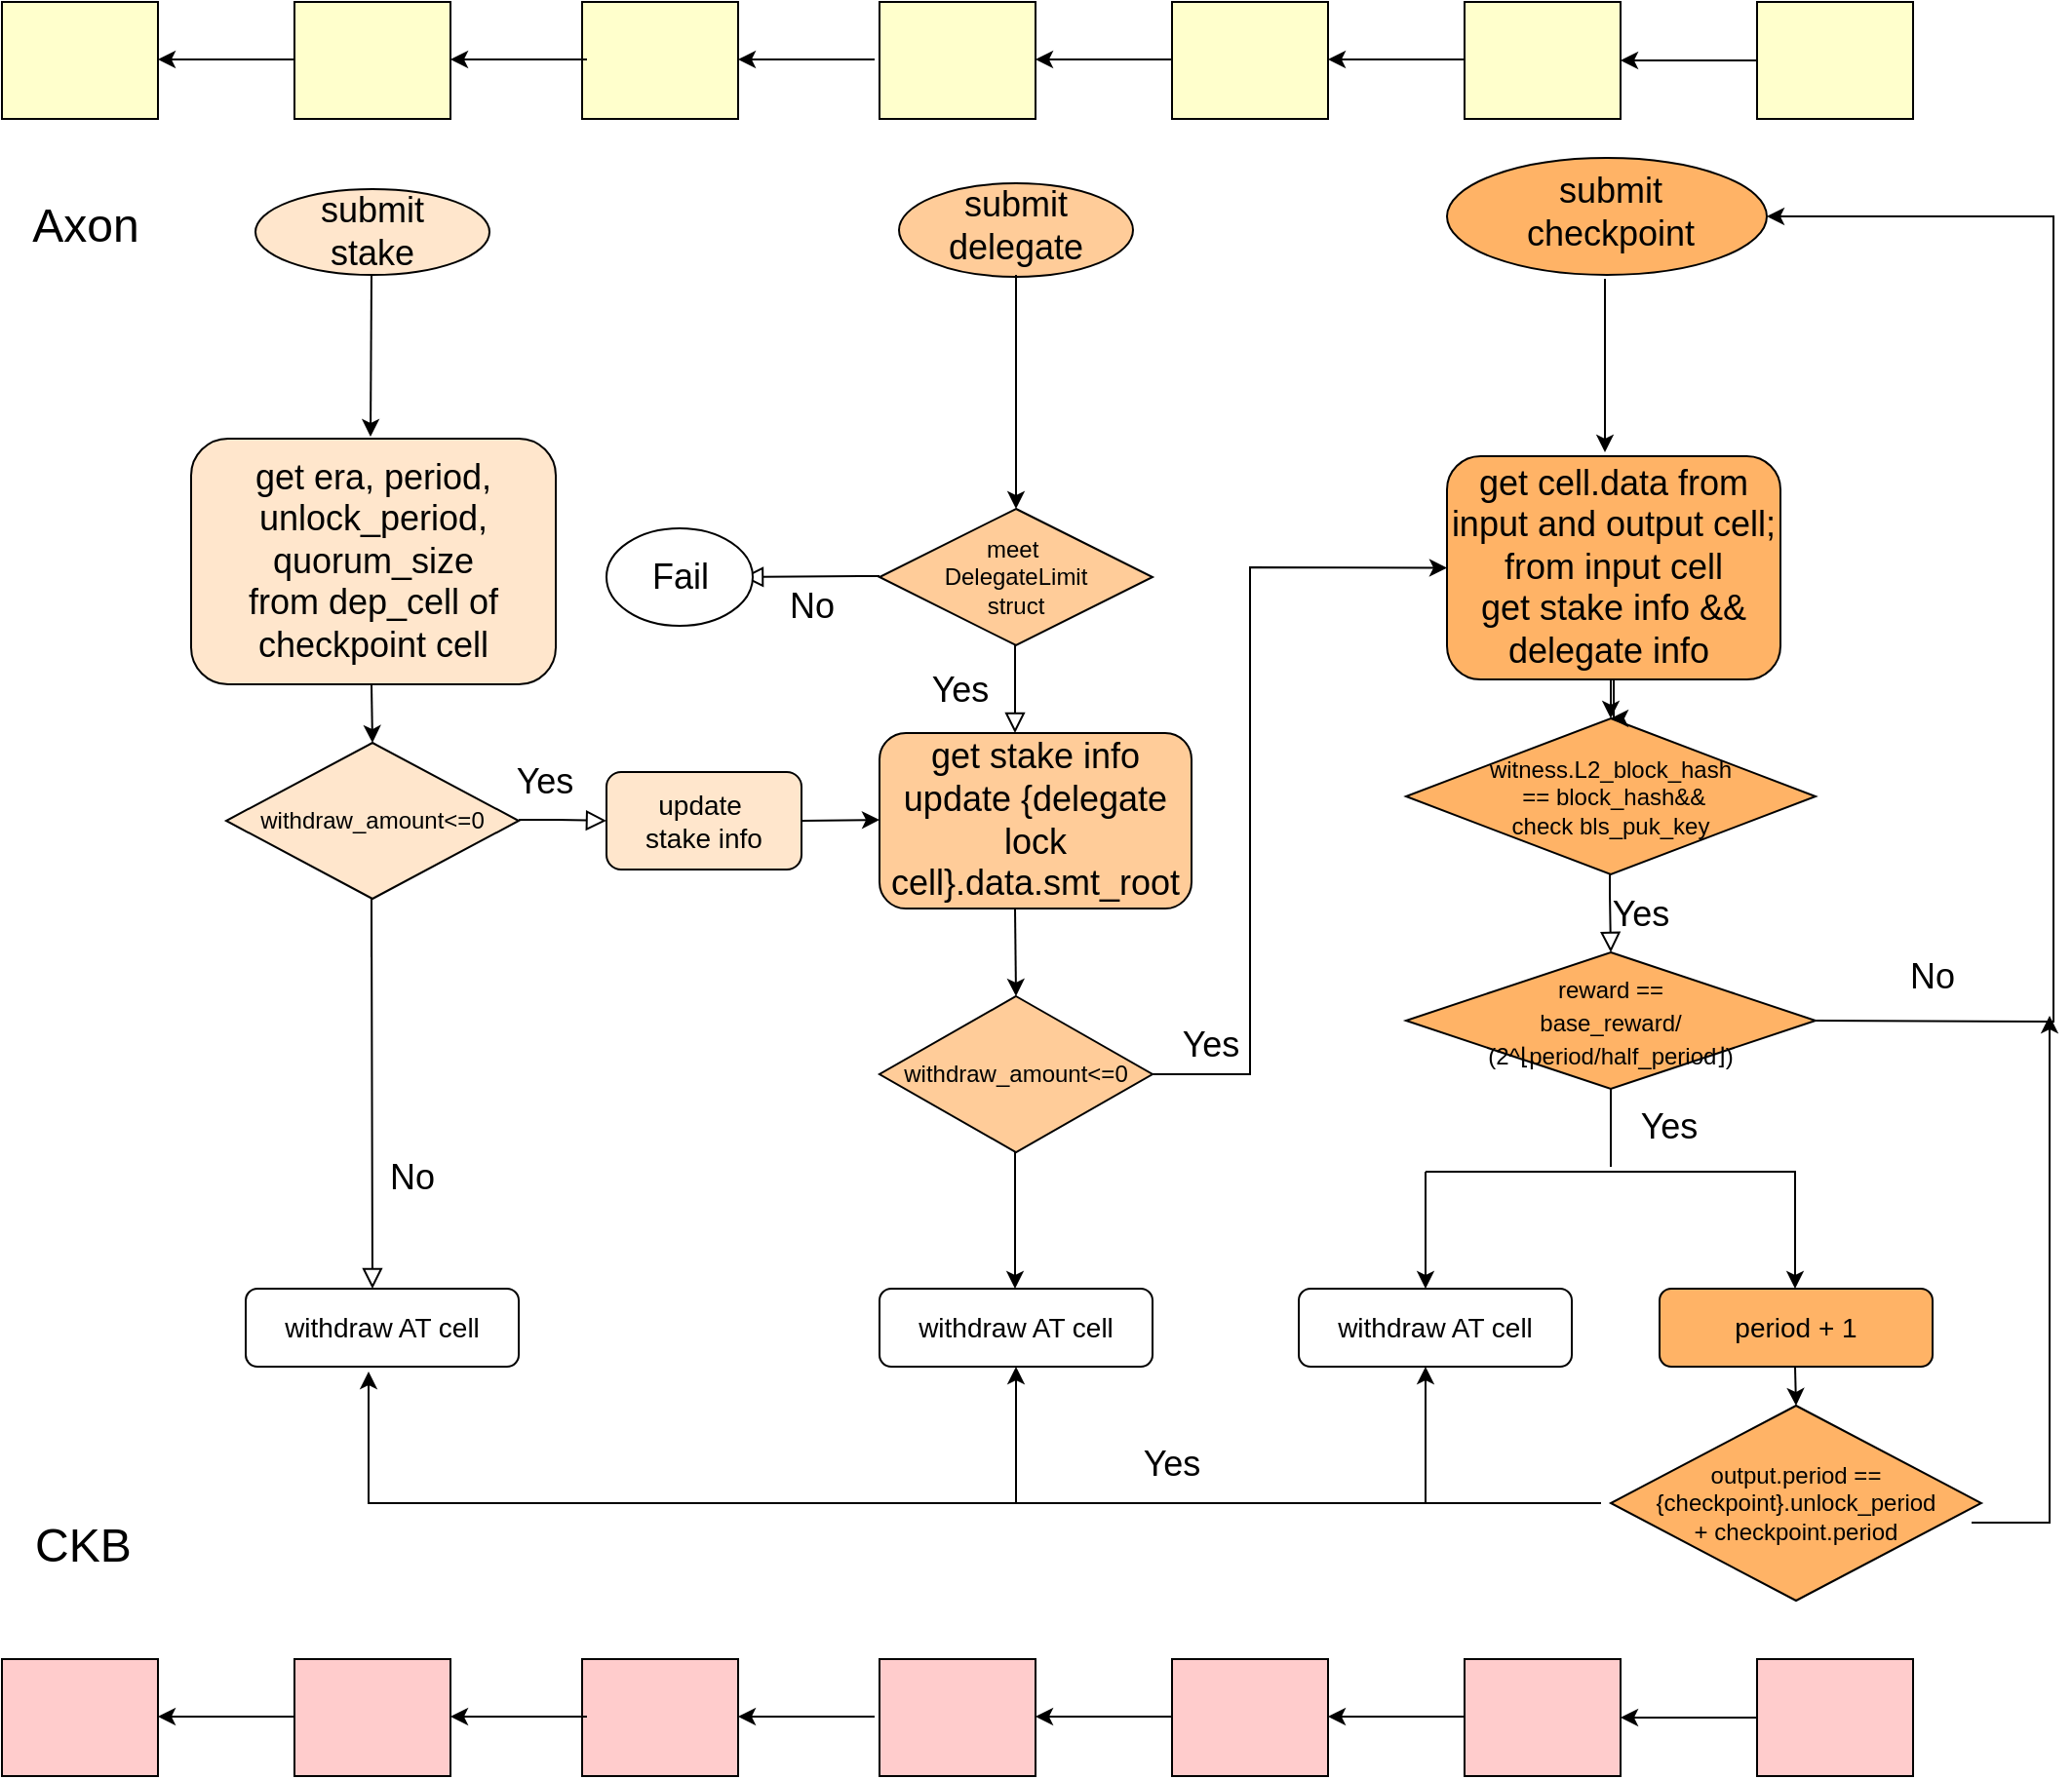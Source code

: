 <mxfile version="20.8.10" type="github">
  <diagram id="C5RBs43oDa-KdzZeNtuy" name="Page-1">
    <mxGraphModel dx="1817" dy="1046" grid="0" gridSize="10" guides="0" tooltips="1" connect="1" arrows="1" fold="1" page="0" pageScale="1" pageWidth="827" pageHeight="1169" math="0" shadow="0">
      <root>
        <mxCell id="WIyWlLk6GJQsqaUBKTNV-0" />
        <mxCell id="WIyWlLk6GJQsqaUBKTNV-1" parent="WIyWlLk6GJQsqaUBKTNV-0" />
        <mxCell id="JFZDc9M5QBFUGFOhNHaX-1" value="" style="ellipse;whiteSpace=wrap;html=1;fillColor=#FFB366;" vertex="1" parent="WIyWlLk6GJQsqaUBKTNV-1">
          <mxGeometry x="501" y="-100" width="164" height="60" as="geometry" />
        </mxCell>
        <mxCell id="JFZDc9M5QBFUGFOhNHaX-2" value="&lt;font style=&quot;font-size: 18px;&quot;&gt;submit&lt;br&gt;checkpoint&lt;/font&gt;" style="text;strokeColor=none;align=center;fillColor=none;html=1;verticalAlign=middle;whiteSpace=wrap;rounded=0;" vertex="1" parent="WIyWlLk6GJQsqaUBKTNV-1">
          <mxGeometry x="530" y="-100" width="110" height="56" as="geometry" />
        </mxCell>
        <mxCell id="JFZDc9M5QBFUGFOhNHaX-8" value="" style="rhombus;whiteSpace=wrap;html=1;fillColor=#FFB366;" vertex="1" parent="WIyWlLk6GJQsqaUBKTNV-1">
          <mxGeometry x="480" y="187.5" width="210" height="80" as="geometry" />
        </mxCell>
        <mxCell id="JFZDc9M5QBFUGFOhNHaX-7" value="witness.L2_block_hash&lt;br&gt;&amp;nbsp;==&amp;nbsp;block_hash&amp;amp;&amp;amp;&lt;br&gt;check&amp;nbsp;bls_puk_key" style="text;strokeColor=none;align=center;fillColor=none;html=1;verticalAlign=middle;whiteSpace=wrap;rounded=0;" vertex="1" parent="WIyWlLk6GJQsqaUBKTNV-1">
          <mxGeometry x="500" y="187.5" width="170" height="80" as="geometry" />
        </mxCell>
        <mxCell id="JFZDc9M5QBFUGFOhNHaX-15" value="" style="rhombus;whiteSpace=wrap;html=1;fontSize=14;fillColor=#FFB366;" vertex="1" parent="WIyWlLk6GJQsqaUBKTNV-1">
          <mxGeometry x="480" y="307.5" width="210" height="70" as="geometry" />
        </mxCell>
        <mxCell id="JFZDc9M5QBFUGFOhNHaX-16" value="&lt;font style=&quot;font-size: 12px;&quot;&gt;reward == base_reward/ (2^⌊period/half_period⌋)&lt;/font&gt;" style="text;strokeColor=none;align=center;fillColor=none;html=1;verticalAlign=middle;whiteSpace=wrap;rounded=0;fontSize=14;" vertex="1" parent="WIyWlLk6GJQsqaUBKTNV-1">
          <mxGeometry x="555" y="327.5" width="60" height="30" as="geometry" />
        </mxCell>
        <mxCell id="JFZDc9M5QBFUGFOhNHaX-29" value="&lt;font style=&quot;font-size: 18px;&quot;&gt;Yes&lt;/font&gt;" style="edgeStyle=orthogonalEdgeStyle;rounded=0;html=1;jettySize=auto;orthogonalLoop=1;fontSize=11;endArrow=block;endFill=0;endSize=8;strokeWidth=1;shadow=0;labelBackgroundColor=none;" edge="1" parent="WIyWlLk6GJQsqaUBKTNV-1">
          <mxGeometry x="0.013" y="15" relative="1" as="geometry">
            <mxPoint as="offset" />
            <mxPoint x="584.5" y="267.5" as="sourcePoint" />
            <mxPoint x="585" y="307.5" as="targetPoint" />
            <Array as="points">
              <mxPoint x="585" y="277.5" />
              <mxPoint x="585" y="277.5" />
            </Array>
          </mxGeometry>
        </mxCell>
        <mxCell id="JFZDc9M5QBFUGFOhNHaX-38" value="" style="ellipse;whiteSpace=wrap;html=1;rounded=0;fontFamily=Helvetica;fontSize=12;fontColor=default;fillColor=#FFE6CC;gradientColor=none;" vertex="1" parent="WIyWlLk6GJQsqaUBKTNV-1">
          <mxGeometry x="-110" y="-84" width="120" height="44" as="geometry" />
        </mxCell>
        <mxCell id="JFZDc9M5QBFUGFOhNHaX-39" value="&lt;font style=&quot;font-size: 18px;&quot;&gt;submit&lt;br&gt;stake&lt;/font&gt;" style="text;strokeColor=none;align=center;fillColor=none;html=1;verticalAlign=middle;whiteSpace=wrap;rounded=0;fontSize=12;fontFamily=Helvetica;fontColor=default;" vertex="1" parent="WIyWlLk6GJQsqaUBKTNV-1">
          <mxGeometry x="-80" y="-80" width="60" height="35" as="geometry" />
        </mxCell>
        <mxCell id="JFZDc9M5QBFUGFOhNHaX-47" value="" style="edgeStyle=orthogonalEdgeStyle;rounded=0;orthogonalLoop=1;jettySize=auto;html=1;fontFamily=Helvetica;fontSize=12;fontColor=default;" edge="1" parent="WIyWlLk6GJQsqaUBKTNV-1" source="JFZDc9M5QBFUGFOhNHaX-41" target="JFZDc9M5QBFUGFOhNHaX-7">
          <mxGeometry relative="1" as="geometry" />
        </mxCell>
        <mxCell id="JFZDc9M5QBFUGFOhNHaX-41" value="&lt;font style=&quot;&quot;&gt;&lt;font style=&quot;font-size: 18px;&quot;&gt;&lt;font style=&quot;&quot;&gt;get cell.data from&lt;br&gt;input and output cell;&lt;br&gt;&lt;/font&gt;from input cell&lt;br&gt;get stake info &amp;amp;&amp;amp;&lt;br&gt;delegate info&amp;nbsp;&lt;/font&gt;&lt;br&gt;&lt;/font&gt;" style="rounded=1;whiteSpace=wrap;html=1;fontSize=12;glass=0;strokeWidth=1;shadow=0;fillColor=#FFB366;" vertex="1" parent="WIyWlLk6GJQsqaUBKTNV-1">
          <mxGeometry x="501" y="53" width="171" height="114.5" as="geometry" />
        </mxCell>
        <mxCell id="JFZDc9M5QBFUGFOhNHaX-43" value="" style="endArrow=classic;html=1;rounded=0;fontSize=12;" edge="1" parent="WIyWlLk6GJQsqaUBKTNV-1">
          <mxGeometry width="50" height="50" relative="1" as="geometry">
            <mxPoint x="582" y="-38" as="sourcePoint" />
            <mxPoint x="582" y="51" as="targetPoint" />
          </mxGeometry>
        </mxCell>
        <mxCell id="JFZDc9M5QBFUGFOhNHaX-44" value="" style="endArrow=classic;html=1;rounded=0;fontSize=12;entryX=0.5;entryY=0;entryDx=0;entryDy=0;" edge="1" parent="WIyWlLk6GJQsqaUBKTNV-1" target="JFZDc9M5QBFUGFOhNHaX-7">
          <mxGeometry width="50" height="50" relative="1" as="geometry">
            <mxPoint x="585" y="167.5" as="sourcePoint" />
            <mxPoint x="584.5" y="198.5" as="targetPoint" />
          </mxGeometry>
        </mxCell>
        <mxCell id="JFZDc9M5QBFUGFOhNHaX-45" value="" style="ellipse;whiteSpace=wrap;html=1;rounded=0;fontFamily=Helvetica;fontSize=12;fontColor=default;fillColor=#FFCC99;gradientColor=none;" vertex="1" parent="WIyWlLk6GJQsqaUBKTNV-1">
          <mxGeometry x="220" y="-87" width="120" height="48" as="geometry" />
        </mxCell>
        <mxCell id="JFZDc9M5QBFUGFOhNHaX-46" value="&lt;font style=&quot;font-size: 18px;&quot;&gt;submit&lt;br&gt;delegate&lt;/font&gt;" style="text;strokeColor=none;align=center;fillColor=none;html=1;verticalAlign=middle;whiteSpace=wrap;rounded=0;fontSize=12;fontFamily=Helvetica;fontColor=default;" vertex="1" parent="WIyWlLk6GJQsqaUBKTNV-1">
          <mxGeometry x="250" y="-82.5" width="60" height="35" as="geometry" />
        </mxCell>
        <mxCell id="JFZDc9M5QBFUGFOhNHaX-50" value="&lt;font style=&quot;&quot;&gt;&lt;font style=&quot;font-size: 18px;&quot;&gt;get&amp;nbsp;era, period, unlock_period,&lt;br&gt;quorum_size&lt;br&gt;from dep_cell of&lt;br&gt;checkpoint cell&lt;/font&gt;&lt;br&gt;&lt;/font&gt;" style="rounded=1;whiteSpace=wrap;html=1;fontSize=12;glass=0;strokeWidth=1;shadow=0;fillColor=#FFE6CC;" vertex="1" parent="WIyWlLk6GJQsqaUBKTNV-1">
          <mxGeometry x="-143" y="44" width="187" height="126" as="geometry" />
        </mxCell>
        <mxCell id="JFZDc9M5QBFUGFOhNHaX-51" value="withdraw_amount&amp;lt;=0" style="rhombus;whiteSpace=wrap;html=1;rounded=0;fontFamily=Helvetica;fontSize=12;fontColor=default;fillColor=#FFE6CC;gradientColor=none;" vertex="1" parent="WIyWlLk6GJQsqaUBKTNV-1">
          <mxGeometry x="-125" y="200" width="150" height="80" as="geometry" />
        </mxCell>
        <mxCell id="JFZDc9M5QBFUGFOhNHaX-53" value="&lt;font style=&quot;font-size: 14px;&quot;&gt;withdraw AT cell&lt;br&gt;&lt;/font&gt;" style="rounded=1;whiteSpace=wrap;html=1;fontSize=12;glass=0;strokeWidth=1;shadow=0;" vertex="1" parent="WIyWlLk6GJQsqaUBKTNV-1">
          <mxGeometry x="-115" y="480" width="140" height="40" as="geometry" />
        </mxCell>
        <mxCell id="JFZDc9M5QBFUGFOhNHaX-55" value="&lt;font style=&quot;font-size: 18px;&quot;&gt;No&lt;/font&gt;" style="rounded=0;html=1;jettySize=auto;orthogonalLoop=1;fontSize=11;endArrow=block;endFill=0;endSize=8;strokeWidth=1;shadow=0;labelBackgroundColor=none;edgeStyle=orthogonalEdgeStyle;" edge="1" parent="WIyWlLk6GJQsqaUBKTNV-1">
          <mxGeometry x="0.5" y="20" relative="1" as="geometry">
            <mxPoint as="offset" />
            <mxPoint x="-50.5" y="310" as="sourcePoint" />
            <mxPoint x="-50" y="480" as="targetPoint" />
            <Array as="points">
              <mxPoint x="-50" y="280" />
            </Array>
          </mxGeometry>
        </mxCell>
        <mxCell id="JFZDc9M5QBFUGFOhNHaX-57" value="&lt;font style=&quot;font-size: 14px;&quot;&gt;update&amp;nbsp;&lt;br&gt;stake info&lt;br&gt;&lt;/font&gt;" style="rounded=1;whiteSpace=wrap;html=1;fontSize=12;glass=0;strokeWidth=1;shadow=0;fillColor=#FFE6CC;" vertex="1" parent="WIyWlLk6GJQsqaUBKTNV-1">
          <mxGeometry x="70" y="215" width="100" height="50" as="geometry" />
        </mxCell>
        <mxCell id="JFZDc9M5QBFUGFOhNHaX-58" value="&lt;font style=&quot;&quot;&gt;&lt;font style=&quot;font-size: 18px;&quot;&gt;get stake info&lt;br&gt;update {delegate lock cell}.data.smt_root&lt;/font&gt;&lt;br&gt;&lt;/font&gt;" style="rounded=1;whiteSpace=wrap;html=1;fontSize=12;glass=0;strokeWidth=1;shadow=0;fillColor=#FFCC99;" vertex="1" parent="WIyWlLk6GJQsqaUBKTNV-1">
          <mxGeometry x="210" y="195" width="160" height="90" as="geometry" />
        </mxCell>
        <mxCell id="JFZDc9M5QBFUGFOhNHaX-60" value="&lt;font style=&quot;font-size: 18px;&quot;&gt;Yes&lt;/font&gt;" style="edgeStyle=orthogonalEdgeStyle;rounded=0;html=1;jettySize=auto;orthogonalLoop=1;fontSize=11;endArrow=block;endFill=0;endSize=8;strokeWidth=1;shadow=0;labelBackgroundColor=none;" edge="1" parent="WIyWlLk6GJQsqaUBKTNV-1">
          <mxGeometry x="-0.429" y="20" relative="1" as="geometry">
            <mxPoint as="offset" />
            <mxPoint x="25" y="239.5" as="sourcePoint" />
            <mxPoint x="70" y="240" as="targetPoint" />
            <Array as="points">
              <mxPoint x="45" y="239.5" />
              <mxPoint x="45" y="239.5" />
            </Array>
          </mxGeometry>
        </mxCell>
        <mxCell id="JFZDc9M5QBFUGFOhNHaX-63" value="" style="endArrow=classic;html=1;rounded=0;fontSize=12;" edge="1" parent="WIyWlLk6GJQsqaUBKTNV-1">
          <mxGeometry width="50" height="50" relative="1" as="geometry">
            <mxPoint x="770" y="600" as="sourcePoint" />
            <mxPoint x="810" y="340" as="targetPoint" />
            <Array as="points">
              <mxPoint x="810" y="600" />
            </Array>
          </mxGeometry>
        </mxCell>
        <mxCell id="JFZDc9M5QBFUGFOhNHaX-64" value="" style="endArrow=classic;html=1;rounded=0;fontSize=12;" edge="1" parent="WIyWlLk6GJQsqaUBKTNV-1">
          <mxGeometry width="50" height="50" relative="1" as="geometry">
            <mxPoint x="170" y="240" as="sourcePoint" />
            <mxPoint x="210" y="239.5" as="targetPoint" />
          </mxGeometry>
        </mxCell>
        <mxCell id="JFZDc9M5QBFUGFOhNHaX-65" value="" style="endArrow=classic;html=1;rounded=0;fontSize=12;exitX=1;exitY=0.5;exitDx=0;exitDy=0;entryX=0;entryY=0.5;entryDx=0;entryDy=0;" edge="1" parent="WIyWlLk6GJQsqaUBKTNV-1" source="JFZDc9M5QBFUGFOhNHaX-77" target="JFZDc9M5QBFUGFOhNHaX-41">
          <mxGeometry width="50" height="50" relative="1" as="geometry">
            <mxPoint x="370" y="239.5" as="sourcePoint" />
            <mxPoint x="510" y="120" as="targetPoint" />
            <Array as="points">
              <mxPoint x="400" y="370" />
              <mxPoint x="400" y="240" />
              <mxPoint x="400" y="110" />
            </Array>
          </mxGeometry>
        </mxCell>
        <mxCell id="JFZDc9M5QBFUGFOhNHaX-66" value="meet&amp;nbsp;&lt;br&gt;DelegateLimit&lt;br&gt;struct" style="rhombus;whiteSpace=wrap;html=1;rounded=0;fontFamily=Helvetica;fontSize=12;fontColor=default;fillColor=#FFCC99;gradientColor=none;" vertex="1" parent="WIyWlLk6GJQsqaUBKTNV-1">
          <mxGeometry x="210" y="80" width="140" height="70" as="geometry" />
        </mxCell>
        <mxCell id="JFZDc9M5QBFUGFOhNHaX-67" value="" style="endArrow=classic;html=1;rounded=0;fontFamily=Helvetica;fontSize=12;fontColor=default;entryX=0.5;entryY=0;entryDx=0;entryDy=0;" edge="1" parent="WIyWlLk6GJQsqaUBKTNV-1" target="JFZDc9M5QBFUGFOhNHaX-66">
          <mxGeometry width="50" height="50" relative="1" as="geometry">
            <mxPoint x="280" y="-40" as="sourcePoint" />
            <mxPoint x="250" y="60" as="targetPoint" />
          </mxGeometry>
        </mxCell>
        <mxCell id="JFZDc9M5QBFUGFOhNHaX-68" value="" style="endArrow=classic;html=1;rounded=0;fontFamily=Helvetica;fontSize=12;fontColor=default;" edge="1" parent="WIyWlLk6GJQsqaUBKTNV-1">
          <mxGeometry width="50" height="50" relative="1" as="geometry">
            <mxPoint x="-50.5" y="-40" as="sourcePoint" />
            <mxPoint x="-51" y="43" as="targetPoint" />
          </mxGeometry>
        </mxCell>
        <mxCell id="JFZDc9M5QBFUGFOhNHaX-70" value="&lt;font style=&quot;font-size: 18px;&quot;&gt;No&lt;/font&gt;" style="rounded=0;html=1;jettySize=auto;orthogonalLoop=1;fontSize=11;endArrow=block;endFill=0;endSize=8;strokeWidth=1;shadow=0;labelBackgroundColor=none;edgeStyle=orthogonalEdgeStyle;" edge="1" parent="WIyWlLk6GJQsqaUBKTNV-1">
          <mxGeometry y="15" relative="1" as="geometry">
            <mxPoint as="offset" />
            <mxPoint x="210" y="114.5" as="sourcePoint" />
            <mxPoint x="140" y="115" as="targetPoint" />
            <Array as="points">
              <mxPoint x="200" y="114.5" />
              <mxPoint x="200" y="114.5" />
            </Array>
          </mxGeometry>
        </mxCell>
        <mxCell id="JFZDc9M5QBFUGFOhNHaX-71" value="" style="ellipse;whiteSpace=wrap;html=1;rounded=0;fontFamily=Helvetica;fontSize=12;fontColor=default;fillColor=#FFFFFF;gradientColor=none;" vertex="1" parent="WIyWlLk6GJQsqaUBKTNV-1">
          <mxGeometry x="70" y="90" width="75" height="50" as="geometry" />
        </mxCell>
        <mxCell id="JFZDc9M5QBFUGFOhNHaX-72" value="&lt;font style=&quot;font-size: 18px;&quot;&gt;Fail&lt;/font&gt;" style="text;strokeColor=none;align=center;fillColor=none;html=1;verticalAlign=middle;whiteSpace=wrap;rounded=0;fontSize=12;fontFamily=Helvetica;fontColor=default;" vertex="1" parent="WIyWlLk6GJQsqaUBKTNV-1">
          <mxGeometry x="77.5" y="100" width="60" height="30" as="geometry" />
        </mxCell>
        <mxCell id="JFZDc9M5QBFUGFOhNHaX-74" value="&lt;font style=&quot;font-size: 18px;&quot;&gt;Yes&lt;/font&gt;" style="edgeStyle=orthogonalEdgeStyle;rounded=0;html=1;jettySize=auto;orthogonalLoop=1;fontSize=11;endArrow=block;endFill=0;endSize=8;strokeWidth=1;shadow=0;labelBackgroundColor=none;" edge="1" parent="WIyWlLk6GJQsqaUBKTNV-1" source="JFZDc9M5QBFUGFOhNHaX-66">
          <mxGeometry x="0.016" y="-29" relative="1" as="geometry">
            <mxPoint as="offset" />
            <mxPoint x="280" y="110" as="sourcePoint" />
            <mxPoint x="279.5" y="195" as="targetPoint" />
            <Array as="points" />
          </mxGeometry>
        </mxCell>
        <mxCell id="JFZDc9M5QBFUGFOhNHaX-76" value="" style="endArrow=classic;html=1;rounded=0;fontSize=12;" edge="1" parent="WIyWlLk6GJQsqaUBKTNV-1">
          <mxGeometry width="50" height="50" relative="1" as="geometry">
            <mxPoint x="-50.5" y="170" as="sourcePoint" />
            <mxPoint x="-50" y="200" as="targetPoint" />
          </mxGeometry>
        </mxCell>
        <mxCell id="JFZDc9M5QBFUGFOhNHaX-77" value="withdraw_amount&amp;lt;=0" style="rhombus;whiteSpace=wrap;html=1;rounded=0;fontFamily=Helvetica;fontSize=12;fontColor=default;fillColor=#FFCC99;gradientColor=none;" vertex="1" parent="WIyWlLk6GJQsqaUBKTNV-1">
          <mxGeometry x="210" y="330" width="140" height="80" as="geometry" />
        </mxCell>
        <mxCell id="JFZDc9M5QBFUGFOhNHaX-78" value="&lt;font style=&quot;font-size: 18px;&quot;&gt;Yes&lt;/font&gt;" style="text;strokeColor=none;align=center;fillColor=none;html=1;verticalAlign=middle;whiteSpace=wrap;rounded=0;fontSize=12;fontFamily=Helvetica;fontColor=default;" vertex="1" parent="WIyWlLk6GJQsqaUBKTNV-1">
          <mxGeometry x="350" y="340" width="60" height="30" as="geometry" />
        </mxCell>
        <mxCell id="JFZDc9M5QBFUGFOhNHaX-79" value="" style="endArrow=classic;html=1;rounded=0;fontSize=12;" edge="1" parent="WIyWlLk6GJQsqaUBKTNV-1">
          <mxGeometry width="50" height="50" relative="1" as="geometry">
            <mxPoint x="279.5" y="285" as="sourcePoint" />
            <mxPoint x="280" y="330" as="targetPoint" />
          </mxGeometry>
        </mxCell>
        <mxCell id="JFZDc9M5QBFUGFOhNHaX-81" value="&lt;font style=&quot;font-size: 14px;&quot;&gt;withdraw AT cell&lt;br&gt;&lt;/font&gt;" style="rounded=1;whiteSpace=wrap;html=1;fontSize=12;glass=0;strokeWidth=1;shadow=0;" vertex="1" parent="WIyWlLk6GJQsqaUBKTNV-1">
          <mxGeometry x="210" y="480" width="140" height="40" as="geometry" />
        </mxCell>
        <mxCell id="JFZDc9M5QBFUGFOhNHaX-82" value="" style="endArrow=classic;html=1;rounded=0;fontSize=12;entryX=0.5;entryY=1;entryDx=0;entryDy=0;" edge="1" parent="WIyWlLk6GJQsqaUBKTNV-1" target="JFZDc9M5QBFUGFOhNHaX-81">
          <mxGeometry width="50" height="50" relative="1" as="geometry">
            <mxPoint x="280" y="590" as="sourcePoint" />
            <mxPoint x="-290" y="500" as="targetPoint" />
          </mxGeometry>
        </mxCell>
        <mxCell id="JFZDc9M5QBFUGFOhNHaX-83" value="" style="rhombus;whiteSpace=wrap;html=1;rounded=0;fontFamily=Helvetica;fontSize=12;fontColor=default;fillColor=#FFB366;gradientColor=none;" vertex="1" parent="WIyWlLk6GJQsqaUBKTNV-1">
          <mxGeometry x="585" y="540" width="190" height="100" as="geometry" />
        </mxCell>
        <mxCell id="JFZDc9M5QBFUGFOhNHaX-86" value="&lt;font style=&quot;font-size: 18px;&quot;&gt;Yes&lt;/font&gt;" style="text;strokeColor=none;align=center;fillColor=none;html=1;verticalAlign=middle;whiteSpace=wrap;rounded=0;fontSize=12;fontFamily=Helvetica;fontColor=default;" vertex="1" parent="WIyWlLk6GJQsqaUBKTNV-1">
          <mxGeometry x="330" y="555" width="60" height="30" as="geometry" />
        </mxCell>
        <mxCell id="JFZDc9M5QBFUGFOhNHaX-92" value="" style="rounded=0;whiteSpace=wrap;html=1;fontFamily=Helvetica;fontSize=12;fontColor=default;fillColor=#FFFFCC;gradientColor=none;" vertex="1" parent="WIyWlLk6GJQsqaUBKTNV-1">
          <mxGeometry x="-240" y="-180" width="80" height="60" as="geometry" />
        </mxCell>
        <mxCell id="JFZDc9M5QBFUGFOhNHaX-93" value="" style="rounded=0;whiteSpace=wrap;html=1;fontFamily=Helvetica;fontSize=12;fontColor=default;fillColor=#FFFFCC;gradientColor=none;" vertex="1" parent="WIyWlLk6GJQsqaUBKTNV-1">
          <mxGeometry x="-90" y="-180" width="80" height="60" as="geometry" />
        </mxCell>
        <mxCell id="JFZDc9M5QBFUGFOhNHaX-94" value="" style="rounded=0;whiteSpace=wrap;html=1;fontFamily=Helvetica;fontSize=12;fontColor=default;fillColor=#FFFFCC;gradientColor=none;" vertex="1" parent="WIyWlLk6GJQsqaUBKTNV-1">
          <mxGeometry x="57.5" y="-180" width="80" height="60" as="geometry" />
        </mxCell>
        <mxCell id="JFZDc9M5QBFUGFOhNHaX-95" value="" style="rounded=0;whiteSpace=wrap;html=1;fontFamily=Helvetica;fontSize=12;fontColor=default;fillColor=#FFFFCC;gradientColor=none;" vertex="1" parent="WIyWlLk6GJQsqaUBKTNV-1">
          <mxGeometry x="210" y="-180" width="80" height="60" as="geometry" />
        </mxCell>
        <mxCell id="JFZDc9M5QBFUGFOhNHaX-96" value="" style="rounded=0;whiteSpace=wrap;html=1;fontFamily=Helvetica;fontSize=12;fontColor=default;fillColor=#FFFFCC;gradientColor=none;" vertex="1" parent="WIyWlLk6GJQsqaUBKTNV-1">
          <mxGeometry x="360" y="-180" width="80" height="60" as="geometry" />
        </mxCell>
        <mxCell id="JFZDc9M5QBFUGFOhNHaX-97" value="" style="rounded=0;whiteSpace=wrap;html=1;fontFamily=Helvetica;fontSize=12;fontColor=default;fillColor=#FFFFCC;gradientColor=none;" vertex="1" parent="WIyWlLk6GJQsqaUBKTNV-1">
          <mxGeometry x="510" y="-180" width="80" height="60" as="geometry" />
        </mxCell>
        <mxCell id="JFZDc9M5QBFUGFOhNHaX-98" value="" style="rounded=0;whiteSpace=wrap;html=1;fontFamily=Helvetica;fontSize=12;fontColor=default;fillColor=#FFFFCC;gradientColor=none;" vertex="1" parent="WIyWlLk6GJQsqaUBKTNV-1">
          <mxGeometry x="660" y="-180" width="80" height="60" as="geometry" />
        </mxCell>
        <mxCell id="JFZDc9M5QBFUGFOhNHaX-101" value="" style="endArrow=classic;html=1;rounded=0;fontFamily=Helvetica;fontSize=12;fontColor=default;" edge="1" parent="WIyWlLk6GJQsqaUBKTNV-1">
          <mxGeometry width="50" height="50" relative="1" as="geometry">
            <mxPoint x="-90" y="-150.5" as="sourcePoint" />
            <mxPoint x="-160" y="-150.5" as="targetPoint" />
          </mxGeometry>
        </mxCell>
        <mxCell id="JFZDc9M5QBFUGFOhNHaX-102" value="" style="endArrow=classic;html=1;rounded=0;fontFamily=Helvetica;fontSize=12;fontColor=default;" edge="1" parent="WIyWlLk6GJQsqaUBKTNV-1">
          <mxGeometry width="50" height="50" relative="1" as="geometry">
            <mxPoint x="60" y="-150.5" as="sourcePoint" />
            <mxPoint x="-10" y="-150.5" as="targetPoint" />
          </mxGeometry>
        </mxCell>
        <mxCell id="JFZDc9M5QBFUGFOhNHaX-103" value="" style="endArrow=classic;html=1;rounded=0;fontFamily=Helvetica;fontSize=12;fontColor=default;" edge="1" parent="WIyWlLk6GJQsqaUBKTNV-1">
          <mxGeometry width="50" height="50" relative="1" as="geometry">
            <mxPoint x="207.5" y="-150.5" as="sourcePoint" />
            <mxPoint x="137.5" y="-150.5" as="targetPoint" />
          </mxGeometry>
        </mxCell>
        <mxCell id="JFZDc9M5QBFUGFOhNHaX-104" value="" style="endArrow=classic;html=1;rounded=0;fontFamily=Helvetica;fontSize=12;fontColor=default;" edge="1" parent="WIyWlLk6GJQsqaUBKTNV-1">
          <mxGeometry width="50" height="50" relative="1" as="geometry">
            <mxPoint x="360" y="-150.5" as="sourcePoint" />
            <mxPoint x="290" y="-150.5" as="targetPoint" />
          </mxGeometry>
        </mxCell>
        <mxCell id="JFZDc9M5QBFUGFOhNHaX-105" value="" style="endArrow=classic;html=1;rounded=0;fontFamily=Helvetica;fontSize=12;fontColor=default;" edge="1" parent="WIyWlLk6GJQsqaUBKTNV-1">
          <mxGeometry width="50" height="50" relative="1" as="geometry">
            <mxPoint x="510" y="-150.5" as="sourcePoint" />
            <mxPoint x="440" y="-150.5" as="targetPoint" />
          </mxGeometry>
        </mxCell>
        <mxCell id="JFZDc9M5QBFUGFOhNHaX-106" value="" style="endArrow=classic;html=1;rounded=0;fontFamily=Helvetica;fontSize=12;fontColor=default;" edge="1" parent="WIyWlLk6GJQsqaUBKTNV-1">
          <mxGeometry width="50" height="50" relative="1" as="geometry">
            <mxPoint x="660" y="-150" as="sourcePoint" />
            <mxPoint x="590" y="-150" as="targetPoint" />
          </mxGeometry>
        </mxCell>
        <mxCell id="JFZDc9M5QBFUGFOhNHaX-107" value="&lt;font style=&quot;font-size: 24px;&quot;&gt;Axon&lt;/font&gt;" style="text;strokeColor=none;align=center;fillColor=none;html=1;verticalAlign=middle;whiteSpace=wrap;rounded=0;fontSize=12;fontFamily=Helvetica;fontColor=default;" vertex="1" parent="WIyWlLk6GJQsqaUBKTNV-1">
          <mxGeometry x="-227" y="-80" width="60" height="30" as="geometry" />
        </mxCell>
        <mxCell id="JFZDc9M5QBFUGFOhNHaX-109" value="" style="rounded=0;whiteSpace=wrap;html=1;fontFamily=Helvetica;fontSize=12;fontColor=default;fillColor=#FFCCCC;gradientColor=none;" vertex="1" parent="WIyWlLk6GJQsqaUBKTNV-1">
          <mxGeometry x="-240" y="670" width="80" height="60" as="geometry" />
        </mxCell>
        <mxCell id="JFZDc9M5QBFUGFOhNHaX-110" value="" style="rounded=0;whiteSpace=wrap;html=1;fontFamily=Helvetica;fontSize=12;fontColor=default;fillColor=#FFCCCC;gradientColor=none;" vertex="1" parent="WIyWlLk6GJQsqaUBKTNV-1">
          <mxGeometry x="-90" y="670" width="80" height="60" as="geometry" />
        </mxCell>
        <mxCell id="JFZDc9M5QBFUGFOhNHaX-111" value="" style="rounded=0;whiteSpace=wrap;html=1;fontFamily=Helvetica;fontSize=12;fontColor=default;fillColor=#FFCCCC;gradientColor=none;" vertex="1" parent="WIyWlLk6GJQsqaUBKTNV-1">
          <mxGeometry x="57.5" y="670" width="80" height="60" as="geometry" />
        </mxCell>
        <mxCell id="JFZDc9M5QBFUGFOhNHaX-112" value="" style="rounded=0;whiteSpace=wrap;html=1;fontFamily=Helvetica;fontSize=12;fontColor=default;fillColor=#FFCCCC;gradientColor=none;" vertex="1" parent="WIyWlLk6GJQsqaUBKTNV-1">
          <mxGeometry x="210" y="670" width="80" height="60" as="geometry" />
        </mxCell>
        <mxCell id="JFZDc9M5QBFUGFOhNHaX-113" value="" style="rounded=0;whiteSpace=wrap;html=1;fontFamily=Helvetica;fontSize=12;fontColor=default;fillColor=#FFCCCC;gradientColor=none;" vertex="1" parent="WIyWlLk6GJQsqaUBKTNV-1">
          <mxGeometry x="360" y="670" width="80" height="60" as="geometry" />
        </mxCell>
        <mxCell id="JFZDc9M5QBFUGFOhNHaX-114" value="" style="rounded=0;whiteSpace=wrap;html=1;fontFamily=Helvetica;fontSize=12;fontColor=default;fillColor=#FFCCCC;gradientColor=none;" vertex="1" parent="WIyWlLk6GJQsqaUBKTNV-1">
          <mxGeometry x="510" y="670" width="80" height="60" as="geometry" />
        </mxCell>
        <mxCell id="JFZDc9M5QBFUGFOhNHaX-115" value="" style="rounded=0;whiteSpace=wrap;html=1;fontFamily=Helvetica;fontSize=12;fontColor=default;fillColor=#FFCCCC;gradientColor=none;" vertex="1" parent="WIyWlLk6GJQsqaUBKTNV-1">
          <mxGeometry x="660" y="670" width="80" height="60" as="geometry" />
        </mxCell>
        <mxCell id="JFZDc9M5QBFUGFOhNHaX-117" value="" style="endArrow=classic;html=1;rounded=0;fontFamily=Helvetica;fontSize=12;fontColor=default;" edge="1" parent="WIyWlLk6GJQsqaUBKTNV-1">
          <mxGeometry width="50" height="50" relative="1" as="geometry">
            <mxPoint x="-90" y="699.5" as="sourcePoint" />
            <mxPoint x="-160" y="699.5" as="targetPoint" />
          </mxGeometry>
        </mxCell>
        <mxCell id="JFZDc9M5QBFUGFOhNHaX-118" value="" style="endArrow=classic;html=1;rounded=0;fontFamily=Helvetica;fontSize=12;fontColor=default;" edge="1" parent="WIyWlLk6GJQsqaUBKTNV-1">
          <mxGeometry width="50" height="50" relative="1" as="geometry">
            <mxPoint x="60" y="699.5" as="sourcePoint" />
            <mxPoint x="-10" y="699.5" as="targetPoint" />
          </mxGeometry>
        </mxCell>
        <mxCell id="JFZDc9M5QBFUGFOhNHaX-119" value="" style="endArrow=classic;html=1;rounded=0;fontFamily=Helvetica;fontSize=12;fontColor=default;" edge="1" parent="WIyWlLk6GJQsqaUBKTNV-1">
          <mxGeometry width="50" height="50" relative="1" as="geometry">
            <mxPoint x="207.5" y="699.5" as="sourcePoint" />
            <mxPoint x="137.5" y="699.5" as="targetPoint" />
          </mxGeometry>
        </mxCell>
        <mxCell id="JFZDc9M5QBFUGFOhNHaX-120" value="" style="endArrow=classic;html=1;rounded=0;fontFamily=Helvetica;fontSize=12;fontColor=default;" edge="1" parent="WIyWlLk6GJQsqaUBKTNV-1">
          <mxGeometry width="50" height="50" relative="1" as="geometry">
            <mxPoint x="360" y="699.5" as="sourcePoint" />
            <mxPoint x="290" y="699.5" as="targetPoint" />
          </mxGeometry>
        </mxCell>
        <mxCell id="JFZDc9M5QBFUGFOhNHaX-121" value="" style="endArrow=classic;html=1;rounded=0;fontFamily=Helvetica;fontSize=12;fontColor=default;" edge="1" parent="WIyWlLk6GJQsqaUBKTNV-1">
          <mxGeometry width="50" height="50" relative="1" as="geometry">
            <mxPoint x="510" y="699.5" as="sourcePoint" />
            <mxPoint x="440" y="699.5" as="targetPoint" />
          </mxGeometry>
        </mxCell>
        <mxCell id="JFZDc9M5QBFUGFOhNHaX-122" value="" style="endArrow=classic;html=1;rounded=0;fontFamily=Helvetica;fontSize=12;fontColor=default;" edge="1" parent="WIyWlLk6GJQsqaUBKTNV-1">
          <mxGeometry width="50" height="50" relative="1" as="geometry">
            <mxPoint x="660" y="700" as="sourcePoint" />
            <mxPoint x="590" y="700" as="targetPoint" />
          </mxGeometry>
        </mxCell>
        <mxCell id="JFZDc9M5QBFUGFOhNHaX-123" value="CKB&amp;nbsp;" style="text;strokeColor=none;align=center;fillColor=none;html=1;verticalAlign=middle;whiteSpace=wrap;rounded=0;fontSize=24;fontFamily=Helvetica;fontColor=default;" vertex="1" parent="WIyWlLk6GJQsqaUBKTNV-1">
          <mxGeometry x="-225" y="597" width="60" height="30" as="geometry" />
        </mxCell>
        <mxCell id="JFZDc9M5QBFUGFOhNHaX-124" value="&lt;font style=&quot;font-size: 14px;&quot;&gt;period + 1&lt;br&gt;&lt;/font&gt;" style="rounded=1;whiteSpace=wrap;html=1;fontSize=12;glass=0;strokeWidth=1;shadow=0;fillColor=#FFB366;" vertex="1" parent="WIyWlLk6GJQsqaUBKTNV-1">
          <mxGeometry x="610" y="480" width="140" height="40" as="geometry" />
        </mxCell>
        <mxCell id="JFZDc9M5QBFUGFOhNHaX-125" value="&lt;font style=&quot;font-size: 14px;&quot;&gt;withdraw AT cell&lt;br&gt;&lt;/font&gt;" style="rounded=1;whiteSpace=wrap;html=1;fontSize=12;glass=0;strokeWidth=1;shadow=0;" vertex="1" parent="WIyWlLk6GJQsqaUBKTNV-1">
          <mxGeometry x="425" y="480" width="140" height="40" as="geometry" />
        </mxCell>
        <mxCell id="JFZDc9M5QBFUGFOhNHaX-126" value="" style="endArrow=classic;html=1;rounded=0;fontSize=12;" edge="1" parent="WIyWlLk6GJQsqaUBKTNV-1">
          <mxGeometry width="50" height="50" relative="1" as="geometry">
            <mxPoint x="490" y="590" as="sourcePoint" />
            <mxPoint x="490" y="520" as="targetPoint" />
          </mxGeometry>
        </mxCell>
        <mxCell id="JFZDc9M5QBFUGFOhNHaX-127" value="" style="endArrow=classic;html=1;rounded=0;fontSize=12;entryX=0.45;entryY=1.063;entryDx=0;entryDy=0;entryPerimeter=0;" edge="1" parent="WIyWlLk6GJQsqaUBKTNV-1" target="JFZDc9M5QBFUGFOhNHaX-53">
          <mxGeometry width="50" height="50" relative="1" as="geometry">
            <mxPoint x="580" y="590" as="sourcePoint" />
            <mxPoint x="-50" y="590" as="targetPoint" />
            <Array as="points">
              <mxPoint x="-52" y="590" />
            </Array>
          </mxGeometry>
        </mxCell>
        <mxCell id="JFZDc9M5QBFUGFOhNHaX-129" value="" style="endArrow=classic;html=1;rounded=0;fontSize=12;" edge="1" parent="WIyWlLk6GJQsqaUBKTNV-1">
          <mxGeometry width="50" height="50" relative="1" as="geometry">
            <mxPoint x="279.5" y="410" as="sourcePoint" />
            <mxPoint x="279.5" y="480" as="targetPoint" />
          </mxGeometry>
        </mxCell>
        <mxCell id="JFZDc9M5QBFUGFOhNHaX-85" value="output.period == {checkpoint}.unlock_period + checkpoint.period" style="text;strokeColor=none;align=center;fillColor=none;html=1;verticalAlign=middle;whiteSpace=wrap;rounded=0;fontSize=12;fontFamily=Helvetica;fontColor=default;" vertex="1" parent="WIyWlLk6GJQsqaUBKTNV-1">
          <mxGeometry x="650" y="575" width="60" height="30" as="geometry" />
        </mxCell>
        <mxCell id="JFZDc9M5QBFUGFOhNHaX-132" value="" style="endArrow=none;html=1;rounded=0;fontFamily=Helvetica;fontSize=24;fontColor=default;" edge="1" parent="WIyWlLk6GJQsqaUBKTNV-1">
          <mxGeometry width="50" height="50" relative="1" as="geometry">
            <mxPoint x="585" y="417.5" as="sourcePoint" />
            <mxPoint x="585" y="377.5" as="targetPoint" />
          </mxGeometry>
        </mxCell>
        <mxCell id="JFZDc9M5QBFUGFOhNHaX-133" value="" style="endArrow=none;html=1;rounded=0;fontFamily=Helvetica;fontSize=24;fontColor=default;" edge="1" parent="WIyWlLk6GJQsqaUBKTNV-1">
          <mxGeometry width="50" height="50" relative="1" as="geometry">
            <mxPoint x="680" y="420" as="sourcePoint" />
            <mxPoint x="490" y="420" as="targetPoint" />
          </mxGeometry>
        </mxCell>
        <mxCell id="JFZDc9M5QBFUGFOhNHaX-136" value="" style="endArrow=classic;html=1;rounded=0;fontSize=12;" edge="1" parent="WIyWlLk6GJQsqaUBKTNV-1">
          <mxGeometry width="50" height="50" relative="1" as="geometry">
            <mxPoint x="490" y="420" as="sourcePoint" />
            <mxPoint x="490" y="480" as="targetPoint" />
          </mxGeometry>
        </mxCell>
        <mxCell id="JFZDc9M5QBFUGFOhNHaX-137" value="" style="endArrow=classic;html=1;rounded=0;fontSize=12;" edge="1" parent="WIyWlLk6GJQsqaUBKTNV-1">
          <mxGeometry width="50" height="50" relative="1" as="geometry">
            <mxPoint x="679.5" y="420" as="sourcePoint" />
            <mxPoint x="679.5" y="480" as="targetPoint" />
          </mxGeometry>
        </mxCell>
        <mxCell id="JFZDc9M5QBFUGFOhNHaX-138" value="" style="endArrow=classic;html=1;rounded=0;fontSize=12;" edge="1" parent="WIyWlLk6GJQsqaUBKTNV-1">
          <mxGeometry width="50" height="50" relative="1" as="geometry">
            <mxPoint x="679.5" y="520" as="sourcePoint" />
            <mxPoint x="680" y="540" as="targetPoint" />
          </mxGeometry>
        </mxCell>
        <mxCell id="JFZDc9M5QBFUGFOhNHaX-139" value="&lt;font style=&quot;font-size: 18px;&quot;&gt;Yes&lt;/font&gt;" style="text;strokeColor=none;align=center;fillColor=none;html=1;verticalAlign=middle;whiteSpace=wrap;rounded=0;fontSize=24;fontFamily=Helvetica;fontColor=default;" vertex="1" parent="WIyWlLk6GJQsqaUBKTNV-1">
          <mxGeometry x="585" y="380" width="60" height="30" as="geometry" />
        </mxCell>
        <mxCell id="JFZDc9M5QBFUGFOhNHaX-140" value="" style="endArrow=classic;html=1;rounded=0;fontFamily=Helvetica;fontSize=18;fontColor=default;exitX=1;exitY=0.5;exitDx=0;exitDy=0;entryX=1;entryY=0.5;entryDx=0;entryDy=0;" edge="1" parent="WIyWlLk6GJQsqaUBKTNV-1" source="JFZDc9M5QBFUGFOhNHaX-15" target="JFZDc9M5QBFUGFOhNHaX-1">
          <mxGeometry width="50" height="50" relative="1" as="geometry">
            <mxPoint x="865" y="-17" as="sourcePoint" />
            <mxPoint x="915" y="-67" as="targetPoint" />
            <Array as="points">
              <mxPoint x="812" y="343" />
              <mxPoint x="812" y="-70" />
            </Array>
          </mxGeometry>
        </mxCell>
        <mxCell id="JFZDc9M5QBFUGFOhNHaX-141" value="No" style="text;strokeColor=none;align=center;fillColor=none;html=1;verticalAlign=middle;whiteSpace=wrap;rounded=0;fontSize=18;fontFamily=Helvetica;fontColor=default;" vertex="1" parent="WIyWlLk6GJQsqaUBKTNV-1">
          <mxGeometry x="720" y="305" width="60" height="30" as="geometry" />
        </mxCell>
      </root>
    </mxGraphModel>
  </diagram>
</mxfile>
